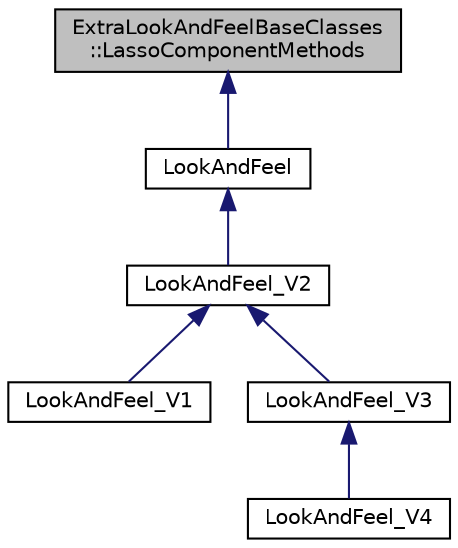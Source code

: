 digraph "ExtraLookAndFeelBaseClasses::LassoComponentMethods"
{
  bgcolor="transparent";
  edge [fontname="Helvetica",fontsize="10",labelfontname="Helvetica",labelfontsize="10"];
  node [fontname="Helvetica",fontsize="10",shape=record];
  Node0 [label="ExtraLookAndFeelBaseClasses\l::LassoComponentMethods",height=0.2,width=0.4,color="black", fillcolor="grey75", style="filled", fontcolor="black"];
  Node0 -> Node1 [dir="back",color="midnightblue",fontsize="10",style="solid",fontname="Helvetica"];
  Node1 [label="LookAndFeel",height=0.2,width=0.4,color="black",URL="$classLookAndFeel.html",tooltip="LookAndFeel objects define the appearance of all the JUCE widgets, and subclasses can be used to appl..."];
  Node1 -> Node2 [dir="back",color="midnightblue",fontsize="10",style="solid",fontname="Helvetica"];
  Node2 [label="LookAndFeel_V2",height=0.2,width=0.4,color="black",URL="$classLookAndFeel__V2.html",tooltip="This LookAndFeel subclass implements the juce style from around 2008-12. "];
  Node2 -> Node3 [dir="back",color="midnightblue",fontsize="10",style="solid",fontname="Helvetica"];
  Node3 [label="LookAndFeel_V1",height=0.2,width=0.4,color="black",URL="$classLookAndFeel__V1.html",tooltip="The original JUCE look-and-feel, as used back from 2002 to about 2007ish. "];
  Node2 -> Node4 [dir="back",color="midnightblue",fontsize="10",style="solid",fontname="Helvetica"];
  Node4 [label="LookAndFeel_V3",height=0.2,width=0.4,color="black",URL="$classLookAndFeel__V3.html",tooltip="The latest JUCE look-and-feel style, as introduced in 2013. "];
  Node4 -> Node5 [dir="back",color="midnightblue",fontsize="10",style="solid",fontname="Helvetica"];
  Node5 [label="LookAndFeel_V4",height=0.2,width=0.4,color="black",URL="$classLookAndFeel__V4.html",tooltip="The latest JUCE look-and-feel style, as introduced in 2017. "];
}
